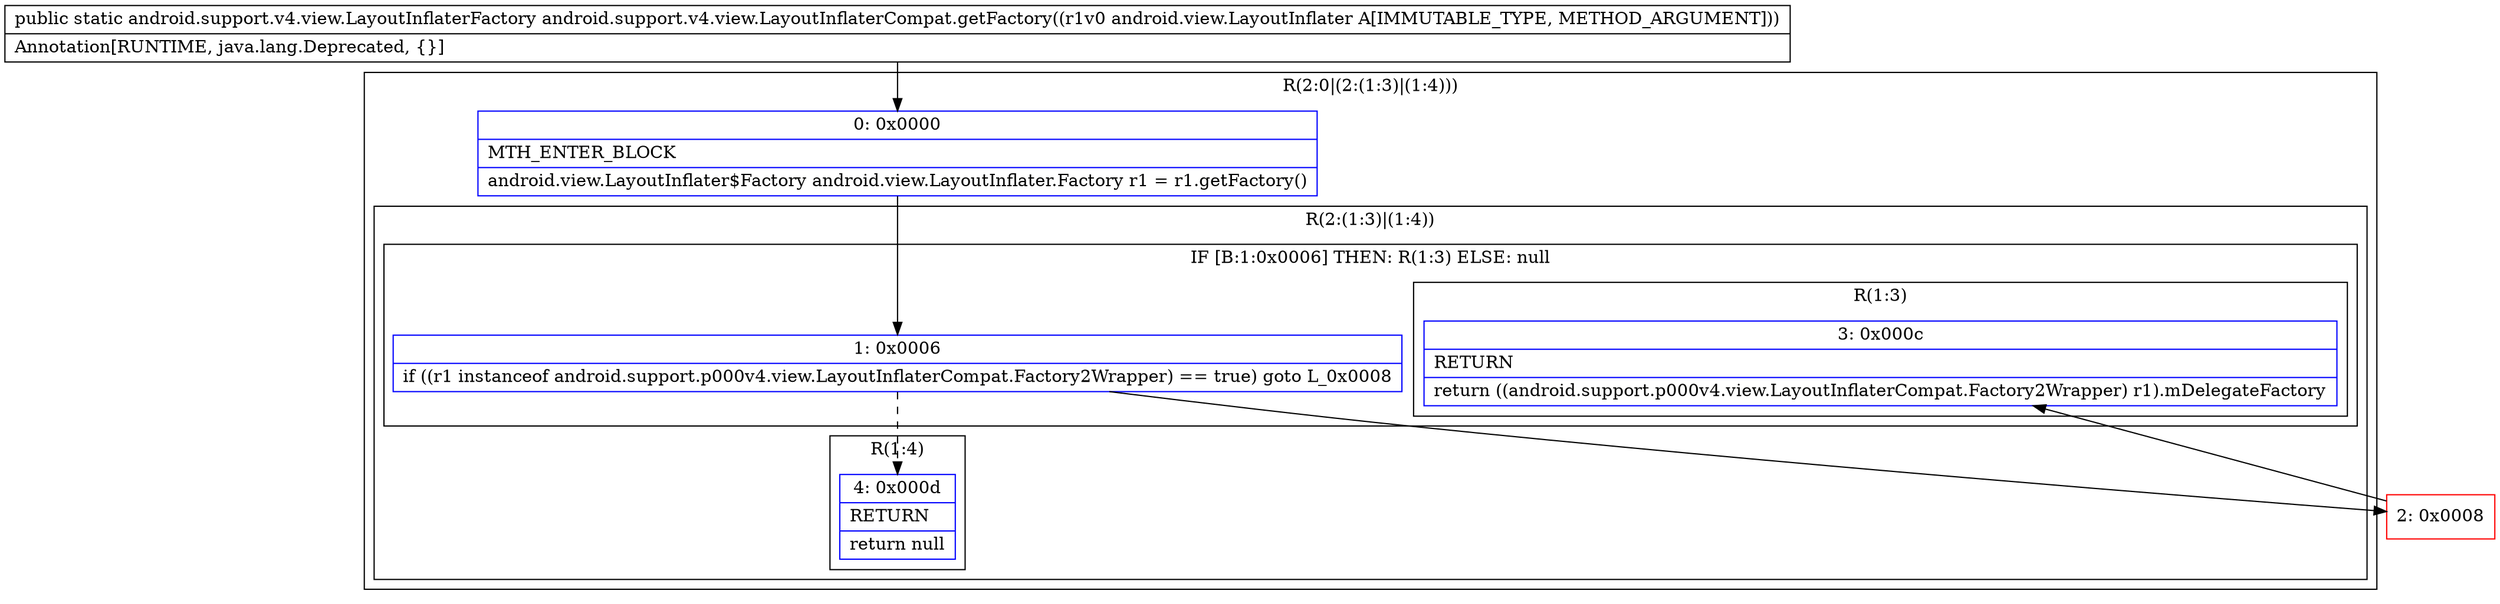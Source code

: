 digraph "CFG forandroid.support.v4.view.LayoutInflaterCompat.getFactory(Landroid\/view\/LayoutInflater;)Landroid\/support\/v4\/view\/LayoutInflaterFactory;" {
subgraph cluster_Region_622935114 {
label = "R(2:0|(2:(1:3)|(1:4)))";
node [shape=record,color=blue];
Node_0 [shape=record,label="{0\:\ 0x0000|MTH_ENTER_BLOCK\l|android.view.LayoutInflater$Factory android.view.LayoutInflater.Factory r1 = r1.getFactory()\l}"];
subgraph cluster_Region_1567345209 {
label = "R(2:(1:3)|(1:4))";
node [shape=record,color=blue];
subgraph cluster_IfRegion_1837972454 {
label = "IF [B:1:0x0006] THEN: R(1:3) ELSE: null";
node [shape=record,color=blue];
Node_1 [shape=record,label="{1\:\ 0x0006|if ((r1 instanceof android.support.p000v4.view.LayoutInflaterCompat.Factory2Wrapper) == true) goto L_0x0008\l}"];
subgraph cluster_Region_880454768 {
label = "R(1:3)";
node [shape=record,color=blue];
Node_3 [shape=record,label="{3\:\ 0x000c|RETURN\l|return ((android.support.p000v4.view.LayoutInflaterCompat.Factory2Wrapper) r1).mDelegateFactory\l}"];
}
}
subgraph cluster_Region_338171004 {
label = "R(1:4)";
node [shape=record,color=blue];
Node_4 [shape=record,label="{4\:\ 0x000d|RETURN\l|return null\l}"];
}
}
}
Node_2 [shape=record,color=red,label="{2\:\ 0x0008}"];
MethodNode[shape=record,label="{public static android.support.v4.view.LayoutInflaterFactory android.support.v4.view.LayoutInflaterCompat.getFactory((r1v0 android.view.LayoutInflater A[IMMUTABLE_TYPE, METHOD_ARGUMENT]))  | Annotation[RUNTIME, java.lang.Deprecated, \{\}]\l}"];
MethodNode -> Node_0;
Node_0 -> Node_1;
Node_1 -> Node_2;
Node_1 -> Node_4[style=dashed];
Node_2 -> Node_3;
}

